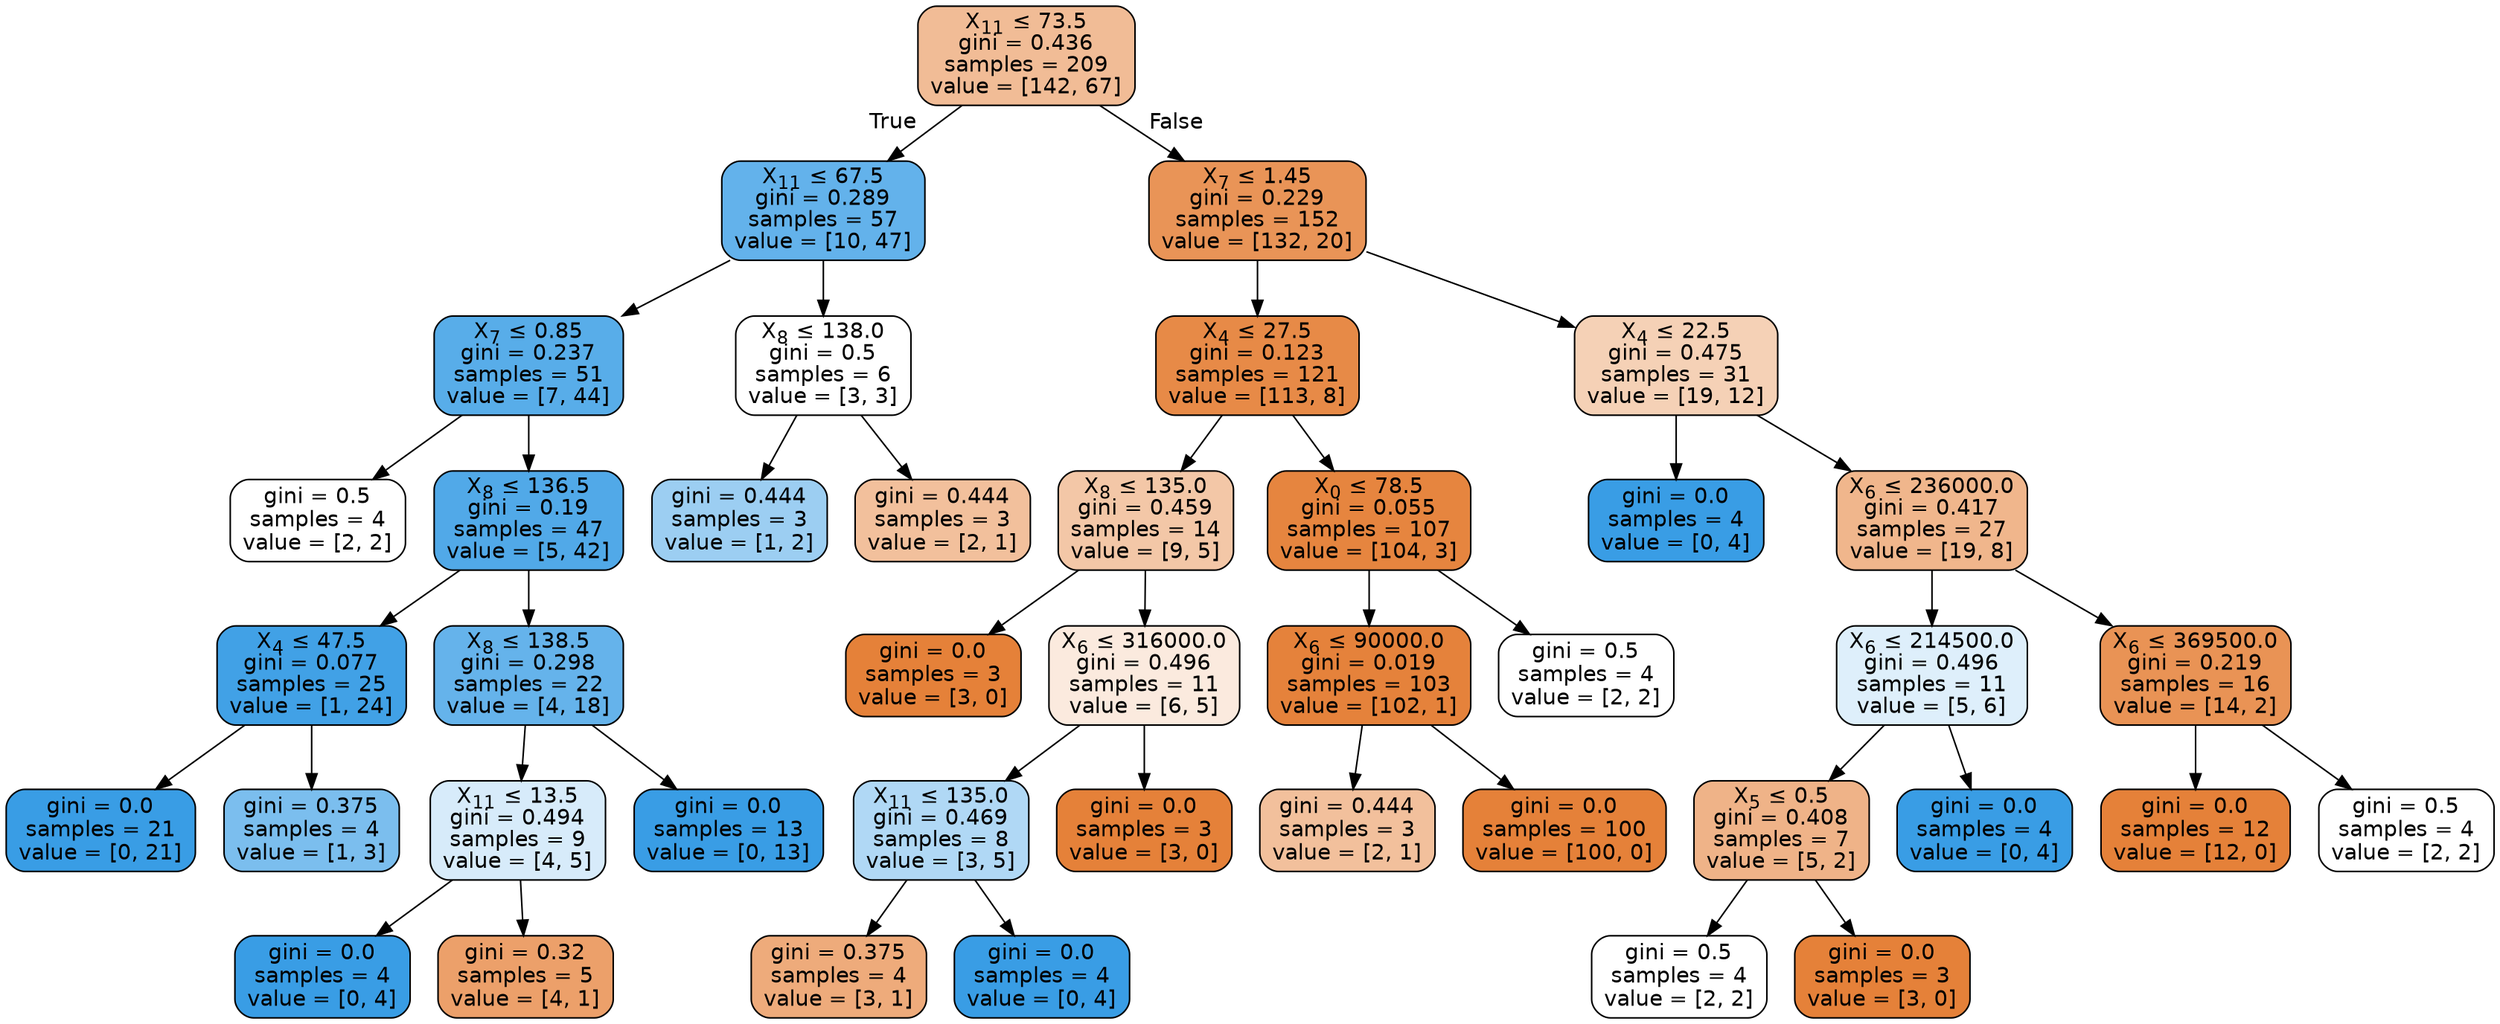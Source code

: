 digraph Tree {
node [shape=box, style="filled, rounded", color="black", fontname=helvetica] ;
edge [fontname=helvetica] ;
0 [label=<X<SUB>11</SUB> &le; 73.5<br/>gini = 0.436<br/>samples = 209<br/>value = [142, 67]>, fillcolor="#f1bc96"] ;
1 [label=<X<SUB>11</SUB> &le; 67.5<br/>gini = 0.289<br/>samples = 57<br/>value = [10, 47]>, fillcolor="#63b2eb"] ;
0 -> 1 [labeldistance=2.5, labelangle=45, headlabel="True"] ;
2 [label=<X<SUB>7</SUB> &le; 0.85<br/>gini = 0.237<br/>samples = 51<br/>value = [7, 44]>, fillcolor="#58ade9"] ;
1 -> 2 ;
3 [label=<gini = 0.5<br/>samples = 4<br/>value = [2, 2]>, fillcolor="#ffffff"] ;
2 -> 3 ;
4 [label=<X<SUB>8</SUB> &le; 136.5<br/>gini = 0.19<br/>samples = 47<br/>value = [5, 42]>, fillcolor="#51a9e8"] ;
2 -> 4 ;
5 [label=<X<SUB>4</SUB> &le; 47.5<br/>gini = 0.077<br/>samples = 25<br/>value = [1, 24]>, fillcolor="#41a1e6"] ;
4 -> 5 ;
6 [label=<gini = 0.0<br/>samples = 21<br/>value = [0, 21]>, fillcolor="#399de5"] ;
5 -> 6 ;
7 [label=<gini = 0.375<br/>samples = 4<br/>value = [1, 3]>, fillcolor="#7bbeee"] ;
5 -> 7 ;
8 [label=<X<SUB>8</SUB> &le; 138.5<br/>gini = 0.298<br/>samples = 22<br/>value = [4, 18]>, fillcolor="#65b3eb"] ;
4 -> 8 ;
9 [label=<X<SUB>11</SUB> &le; 13.5<br/>gini = 0.494<br/>samples = 9<br/>value = [4, 5]>, fillcolor="#d7ebfa"] ;
8 -> 9 ;
10 [label=<gini = 0.0<br/>samples = 4<br/>value = [0, 4]>, fillcolor="#399de5"] ;
9 -> 10 ;
11 [label=<gini = 0.32<br/>samples = 5<br/>value = [4, 1]>, fillcolor="#eca06a"] ;
9 -> 11 ;
12 [label=<gini = 0.0<br/>samples = 13<br/>value = [0, 13]>, fillcolor="#399de5"] ;
8 -> 12 ;
13 [label=<X<SUB>8</SUB> &le; 138.0<br/>gini = 0.5<br/>samples = 6<br/>value = [3, 3]>, fillcolor="#ffffff"] ;
1 -> 13 ;
14 [label=<gini = 0.444<br/>samples = 3<br/>value = [1, 2]>, fillcolor="#9ccef2"] ;
13 -> 14 ;
15 [label=<gini = 0.444<br/>samples = 3<br/>value = [2, 1]>, fillcolor="#f2c09c"] ;
13 -> 15 ;
16 [label=<X<SUB>7</SUB> &le; 1.45<br/>gini = 0.229<br/>samples = 152<br/>value = [132, 20]>, fillcolor="#e99457"] ;
0 -> 16 [labeldistance=2.5, labelangle=-45, headlabel="False"] ;
17 [label=<X<SUB>4</SUB> &le; 27.5<br/>gini = 0.123<br/>samples = 121<br/>value = [113, 8]>, fillcolor="#e78a47"] ;
16 -> 17 ;
18 [label=<X<SUB>8</SUB> &le; 135.0<br/>gini = 0.459<br/>samples = 14<br/>value = [9, 5]>, fillcolor="#f3c7a7"] ;
17 -> 18 ;
19 [label=<gini = 0.0<br/>samples = 3<br/>value = [3, 0]>, fillcolor="#e58139"] ;
18 -> 19 ;
20 [label=<X<SUB>6</SUB> &le; 316000.0<br/>gini = 0.496<br/>samples = 11<br/>value = [6, 5]>, fillcolor="#fbeade"] ;
18 -> 20 ;
21 [label=<X<SUB>11</SUB> &le; 135.0<br/>gini = 0.469<br/>samples = 8<br/>value = [3, 5]>, fillcolor="#b0d8f5"] ;
20 -> 21 ;
22 [label=<gini = 0.375<br/>samples = 4<br/>value = [3, 1]>, fillcolor="#eeab7b"] ;
21 -> 22 ;
23 [label=<gini = 0.0<br/>samples = 4<br/>value = [0, 4]>, fillcolor="#399de5"] ;
21 -> 23 ;
24 [label=<gini = 0.0<br/>samples = 3<br/>value = [3, 0]>, fillcolor="#e58139"] ;
20 -> 24 ;
25 [label=<X<SUB>0</SUB> &le; 78.5<br/>gini = 0.055<br/>samples = 107<br/>value = [104, 3]>, fillcolor="#e6853f"] ;
17 -> 25 ;
26 [label=<X<SUB>6</SUB> &le; 90000.0<br/>gini = 0.019<br/>samples = 103<br/>value = [102, 1]>, fillcolor="#e5823b"] ;
25 -> 26 ;
27 [label=<gini = 0.444<br/>samples = 3<br/>value = [2, 1]>, fillcolor="#f2c09c"] ;
26 -> 27 ;
28 [label=<gini = 0.0<br/>samples = 100<br/>value = [100, 0]>, fillcolor="#e58139"] ;
26 -> 28 ;
29 [label=<gini = 0.5<br/>samples = 4<br/>value = [2, 2]>, fillcolor="#ffffff"] ;
25 -> 29 ;
30 [label=<X<SUB>4</SUB> &le; 22.5<br/>gini = 0.475<br/>samples = 31<br/>value = [19, 12]>, fillcolor="#f5d1b6"] ;
16 -> 30 ;
31 [label=<gini = 0.0<br/>samples = 4<br/>value = [0, 4]>, fillcolor="#399de5"] ;
30 -> 31 ;
32 [label=<X<SUB>6</SUB> &le; 236000.0<br/>gini = 0.417<br/>samples = 27<br/>value = [19, 8]>, fillcolor="#f0b68c"] ;
30 -> 32 ;
33 [label=<X<SUB>6</SUB> &le; 214500.0<br/>gini = 0.496<br/>samples = 11<br/>value = [5, 6]>, fillcolor="#deeffb"] ;
32 -> 33 ;
34 [label=<X<SUB>5</SUB> &le; 0.5<br/>gini = 0.408<br/>samples = 7<br/>value = [5, 2]>, fillcolor="#efb388"] ;
33 -> 34 ;
35 [label=<gini = 0.5<br/>samples = 4<br/>value = [2, 2]>, fillcolor="#ffffff"] ;
34 -> 35 ;
36 [label=<gini = 0.0<br/>samples = 3<br/>value = [3, 0]>, fillcolor="#e58139"] ;
34 -> 36 ;
37 [label=<gini = 0.0<br/>samples = 4<br/>value = [0, 4]>, fillcolor="#399de5"] ;
33 -> 37 ;
38 [label=<X<SUB>6</SUB> &le; 369500.0<br/>gini = 0.219<br/>samples = 16<br/>value = [14, 2]>, fillcolor="#e99355"] ;
32 -> 38 ;
39 [label=<gini = 0.0<br/>samples = 12<br/>value = [12, 0]>, fillcolor="#e58139"] ;
38 -> 39 ;
40 [label=<gini = 0.5<br/>samples = 4<br/>value = [2, 2]>, fillcolor="#ffffff"] ;
38 -> 40 ;
}